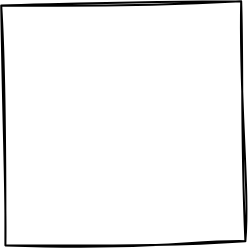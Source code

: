 <mxfile version="22.1.18" type="github">
  <diagram name="Page-1" id="OXCh3sUK8tZ1hlXIYTLy">
    <mxGraphModel dx="936" dy="1066" grid="1" gridSize="10" guides="1" tooltips="1" connect="1" arrows="1" fold="1" page="1" pageScale="1" pageWidth="827" pageHeight="1169" math="0" shadow="0">
      <root>
        <mxCell id="0" />
        <mxCell id="1" parent="0" />
        <mxCell id="7fNvk-agyeOOaQvWO4qT-1" value="" style="whiteSpace=wrap;html=1;aspect=fixed;sketch=1;hachureGap=4;jiggle=2;curveFitting=1;fontFamily=Architects Daughter;fontSource=https%3A%2F%2Ffonts.googleapis.com%2Fcss%3Ffamily%3DArchitects%2BDaughter;fontSize=20;rotation=-1;" vertex="1" parent="1">
          <mxGeometry x="259.65" y="369.65" width="120" height="120" as="geometry" />
        </mxCell>
      </root>
    </mxGraphModel>
  </diagram>
</mxfile>
